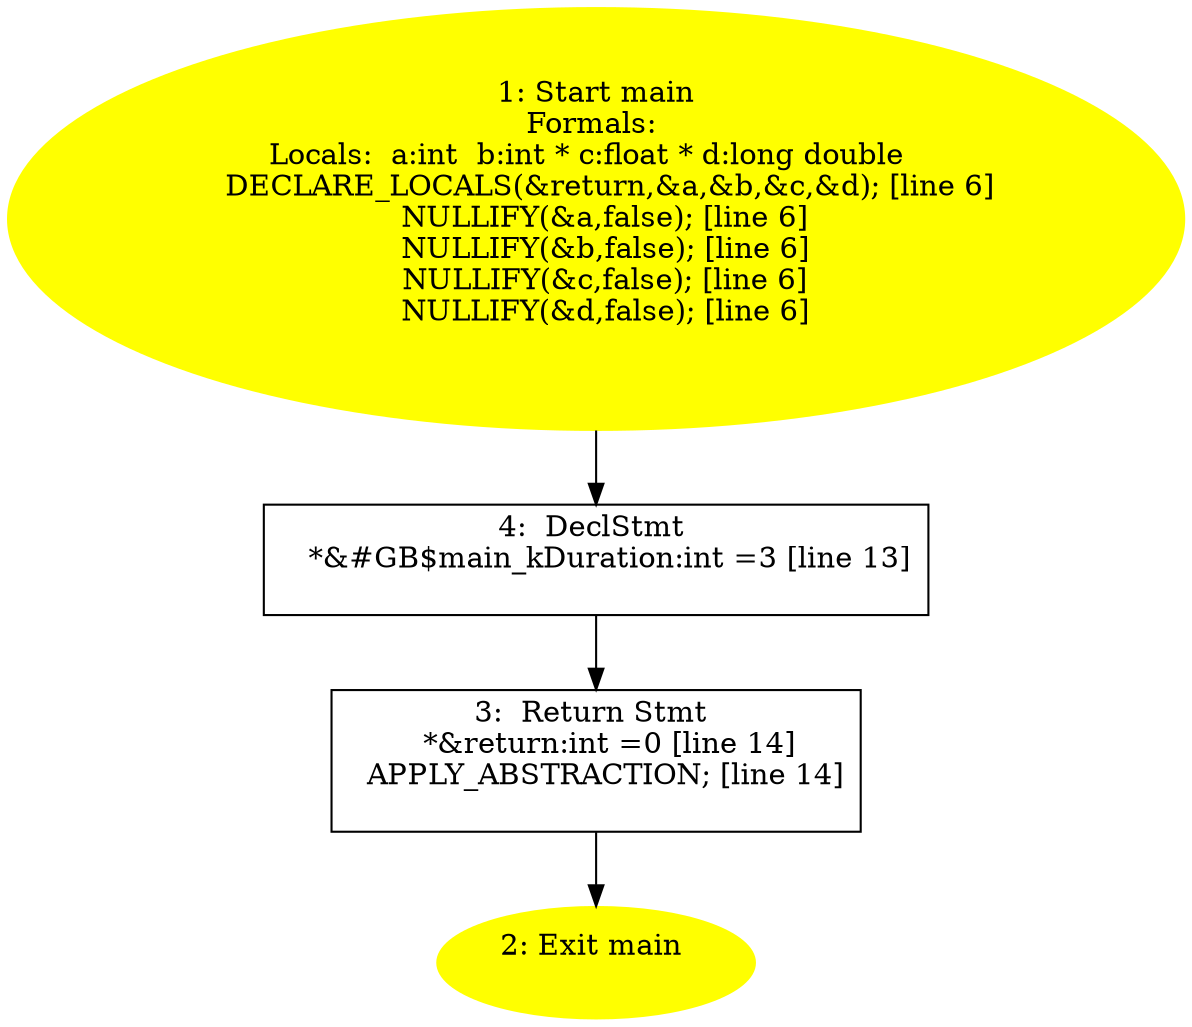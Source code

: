 digraph iCFG {
4 [label="4:  DeclStmt \n   *&#GB$main_kDuration:int =3 [line 13]\n " shape="box"]
	

	 4 -> 3 ;
3 [label="3:  Return Stmt \n   *&return:int =0 [line 14]\n  APPLY_ABSTRACTION; [line 14]\n " shape="box"]
	

	 3 -> 2 ;
2 [label="2: Exit main \n  " color=yellow style=filled]
	

1 [label="1: Start main\nFormals: \nLocals:  a:int  b:int * c:float * d:long double  \n   DECLARE_LOCALS(&return,&a,&b,&c,&d); [line 6]\n  NULLIFY(&a,false); [line 6]\n  NULLIFY(&b,false); [line 6]\n  NULLIFY(&c,false); [line 6]\n  NULLIFY(&d,false); [line 6]\n " color=yellow style=filled]
	

	 1 -> 4 ;
}

